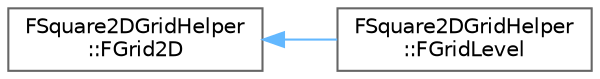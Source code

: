 digraph "Graphical Class Hierarchy"
{
 // INTERACTIVE_SVG=YES
 // LATEX_PDF_SIZE
  bgcolor="transparent";
  edge [fontname=Helvetica,fontsize=10,labelfontname=Helvetica,labelfontsize=10];
  node [fontname=Helvetica,fontsize=10,shape=box,height=0.2,width=0.4];
  rankdir="LR";
  Node0 [id="Node000000",label="FSquare2DGridHelper\l::FGrid2D",height=0.2,width=0.4,color="grey40", fillcolor="white", style="filled",URL="$de/d59/structFSquare2DGridHelper_1_1FGrid2D.html",tooltip=" "];
  Node0 -> Node1 [id="edge5140_Node000000_Node000001",dir="back",color="steelblue1",style="solid",tooltip=" "];
  Node1 [id="Node000001",label="FSquare2DGridHelper\l::FGridLevel",height=0.2,width=0.4,color="grey40", fillcolor="white", style="filled",URL="$d1/de8/structFSquare2DGridHelper_1_1FGridLevel.html",tooltip=" "];
}

